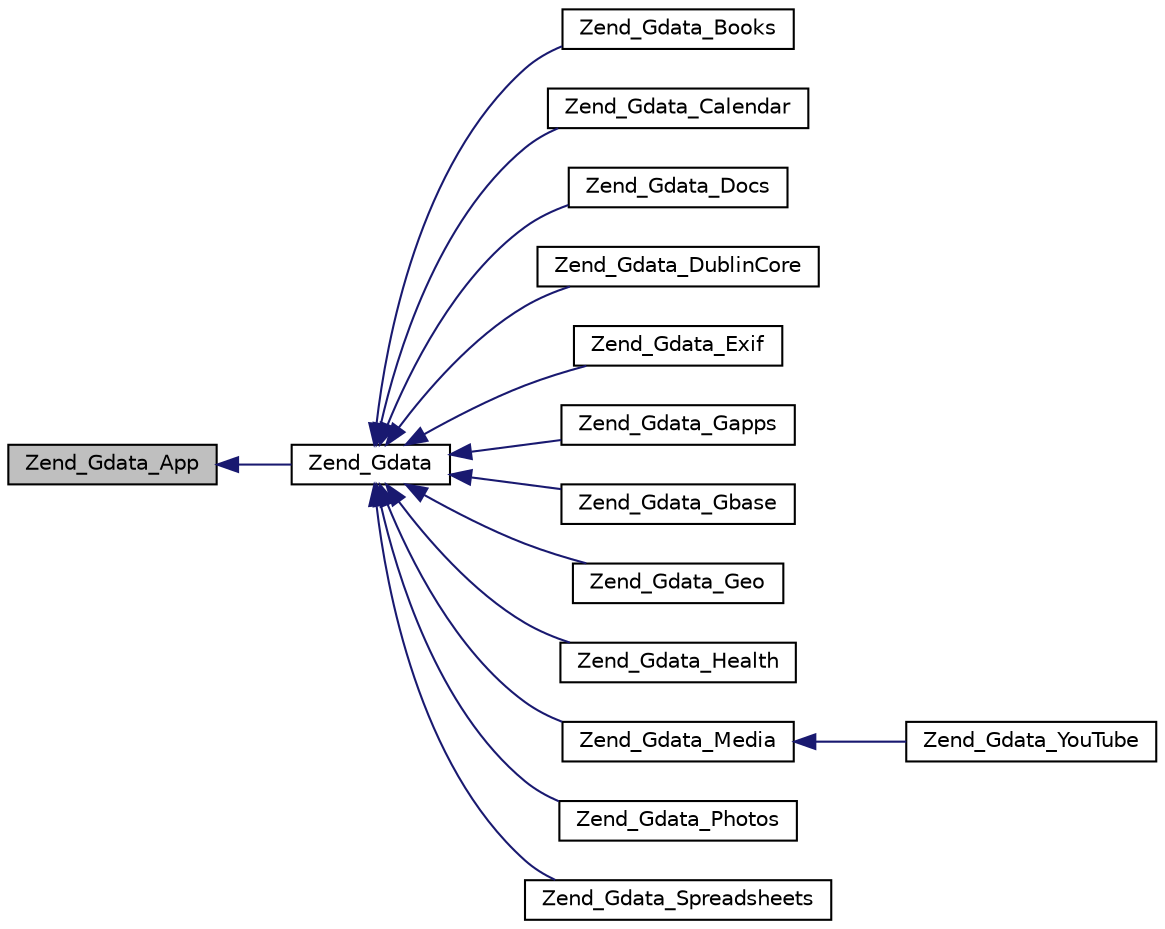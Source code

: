digraph G
{
  edge [fontname="Helvetica",fontsize="10",labelfontname="Helvetica",labelfontsize="10"];
  node [fontname="Helvetica",fontsize="10",shape=record];
  rankdir="LR";
  Node1 [label="Zend_Gdata_App",height=0.2,width=0.4,color="black", fillcolor="grey75", style="filled" fontcolor="black"];
  Node1 -> Node2 [dir="back",color="midnightblue",fontsize="10",style="solid",fontname="Helvetica"];
  Node2 [label="Zend_Gdata",height=0.2,width=0.4,color="black", fillcolor="white", style="filled",URL="$class_zend___gdata.html"];
  Node2 -> Node3 [dir="back",color="midnightblue",fontsize="10",style="solid",fontname="Helvetica"];
  Node3 [label="Zend_Gdata_Books",height=0.2,width=0.4,color="black", fillcolor="white", style="filled",URL="$class_zend___gdata___books.html"];
  Node2 -> Node4 [dir="back",color="midnightblue",fontsize="10",style="solid",fontname="Helvetica"];
  Node4 [label="Zend_Gdata_Calendar",height=0.2,width=0.4,color="black", fillcolor="white", style="filled",URL="$class_zend___gdata___calendar.html"];
  Node2 -> Node5 [dir="back",color="midnightblue",fontsize="10",style="solid",fontname="Helvetica"];
  Node5 [label="Zend_Gdata_Docs",height=0.2,width=0.4,color="black", fillcolor="white", style="filled",URL="$class_zend___gdata___docs.html"];
  Node2 -> Node6 [dir="back",color="midnightblue",fontsize="10",style="solid",fontname="Helvetica"];
  Node6 [label="Zend_Gdata_DublinCore",height=0.2,width=0.4,color="black", fillcolor="white", style="filled",URL="$class_zend___gdata___dublin_core.html"];
  Node2 -> Node7 [dir="back",color="midnightblue",fontsize="10",style="solid",fontname="Helvetica"];
  Node7 [label="Zend_Gdata_Exif",height=0.2,width=0.4,color="black", fillcolor="white", style="filled",URL="$class_zend___gdata___exif.html"];
  Node2 -> Node8 [dir="back",color="midnightblue",fontsize="10",style="solid",fontname="Helvetica"];
  Node8 [label="Zend_Gdata_Gapps",height=0.2,width=0.4,color="black", fillcolor="white", style="filled",URL="$class_zend___gdata___gapps.html"];
  Node2 -> Node9 [dir="back",color="midnightblue",fontsize="10",style="solid",fontname="Helvetica"];
  Node9 [label="Zend_Gdata_Gbase",height=0.2,width=0.4,color="black", fillcolor="white", style="filled",URL="$class_zend___gdata___gbase.html"];
  Node2 -> Node10 [dir="back",color="midnightblue",fontsize="10",style="solid",fontname="Helvetica"];
  Node10 [label="Zend_Gdata_Geo",height=0.2,width=0.4,color="black", fillcolor="white", style="filled",URL="$class_zend___gdata___geo.html"];
  Node2 -> Node11 [dir="back",color="midnightblue",fontsize="10",style="solid",fontname="Helvetica"];
  Node11 [label="Zend_Gdata_Health",height=0.2,width=0.4,color="black", fillcolor="white", style="filled",URL="$class_zend___gdata___health.html"];
  Node2 -> Node12 [dir="back",color="midnightblue",fontsize="10",style="solid",fontname="Helvetica"];
  Node12 [label="Zend_Gdata_Media",height=0.2,width=0.4,color="black", fillcolor="white", style="filled",URL="$class_zend___gdata___media.html"];
  Node12 -> Node13 [dir="back",color="midnightblue",fontsize="10",style="solid",fontname="Helvetica"];
  Node13 [label="Zend_Gdata_YouTube",height=0.2,width=0.4,color="black", fillcolor="white", style="filled",URL="$class_zend___gdata___you_tube.html"];
  Node2 -> Node14 [dir="back",color="midnightblue",fontsize="10",style="solid",fontname="Helvetica"];
  Node14 [label="Zend_Gdata_Photos",height=0.2,width=0.4,color="black", fillcolor="white", style="filled",URL="$class_zend___gdata___photos.html"];
  Node2 -> Node15 [dir="back",color="midnightblue",fontsize="10",style="solid",fontname="Helvetica"];
  Node15 [label="Zend_Gdata_Spreadsheets",height=0.2,width=0.4,color="black", fillcolor="white", style="filled",URL="$class_zend___gdata___spreadsheets.html"];
}
